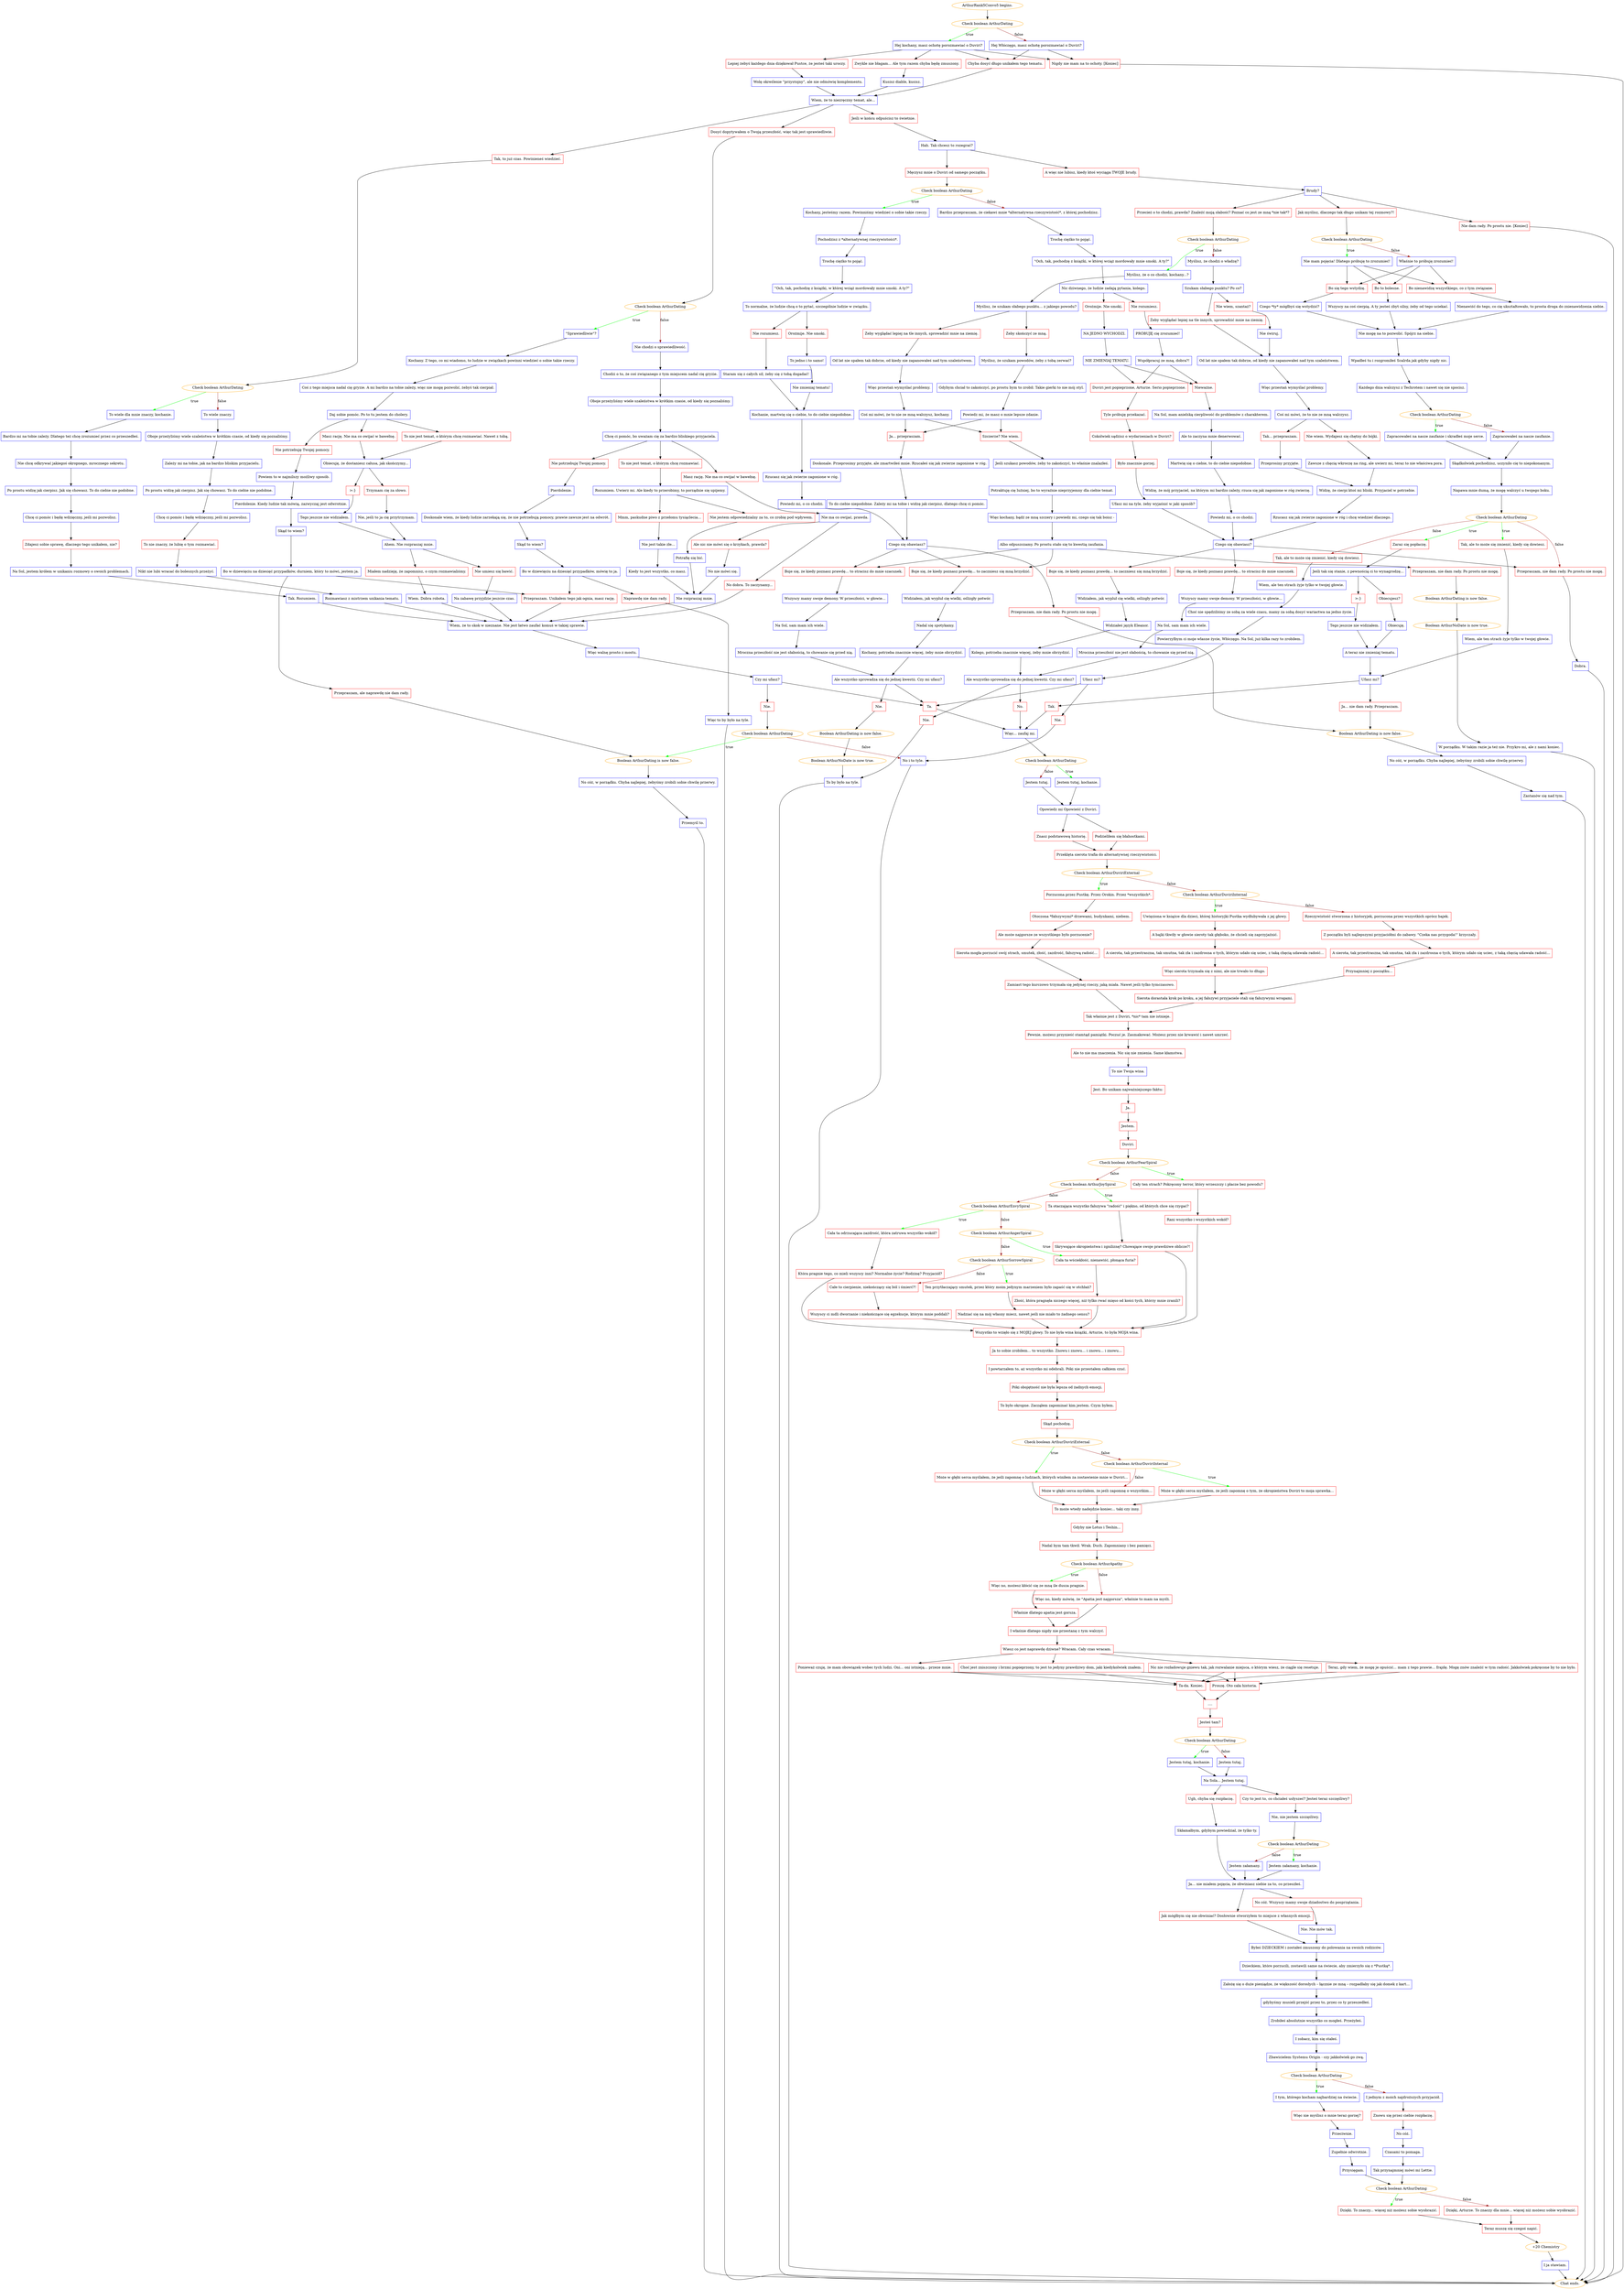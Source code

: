 digraph {
	"ArthurRank5Convo5 begins." [color=orange];
		"ArthurRank5Convo5 begins." -> j4106800456;
	j4106800456 [label="Check boolean ArthurDating",color=orange];
		j4106800456 -> j1478255781 [label=true,color=green];
		j4106800456 -> j513404570 [label=false,color=brown];
	j1478255781 [label="Hej kochany, masz ochotę porozmawiać o Duviri?",shape=box,color=blue];
		j1478255781 -> j2762116524;
		j1478255781 -> j3770687690;
		j1478255781 -> j3099306680;
		j1478255781 -> j2320987827;
	j513404570 [label="Hej Włóczęgo, masz ochotę porozmawiać o Duviri?",shape=box,color=blue];
		j513404570 -> j3099306680;
		j513404570 -> j2320987827;
	j2762116524 [label="Lepiej żebyś każdego dnia dziękował Pustce, że jesteś taki uroczy.",shape=box,color=red];
		j2762116524 -> j510352081;
	j3770687690 [label="Zwykle nie błagam... Ale tym razem chyba będę zmuszony.",shape=box,color=red];
		j3770687690 -> j3467415435;
	j3099306680 [label="Chyba dosyć długo unikałem tego tematu.",shape=box,color=red];
		j3099306680 -> j4245840568;
	j2320987827 [label="Nigdy nie mam na to ochoty. [Koniec]",shape=box,color=red];
		j2320987827 -> "Chat ends.";
	j510352081 [label="Wolę określenie \"przystojny\", ale nie odmówię komplementu.",shape=box,color=blue];
		j510352081 -> j4245840568;
	j3467415435 [label="Kusisz diable, kusisz.",shape=box,color=blue];
		j3467415435 -> j4245840568;
	j4245840568 [label="Wiem, że to niezręczny temat, ale...",shape=box,color=blue];
		j4245840568 -> j295080754;
		j4245840568 -> j2923507495;
		j4245840568 -> j3242861710;
	"Chat ends." [color=orange];
	j295080754 [label="Tak, to już czas. Powinieneś wiedzieć.",shape=box,color=red];
		j295080754 -> j813636759;
	j2923507495 [label="Dosyć dopytywałem o Twoją przeszłość, więc tak jest sprawiedliwie.",shape=box,color=red];
		j2923507495 -> j2816300089;
	j3242861710 [label="Jeśli w końcu odpuścisz to świetnie.",shape=box,color=red];
		j3242861710 -> j2570313235;
	j813636759 [label="Check boolean ArthurDating",color=orange];
		j813636759 -> j3462141781 [label=true,color=green];
		j813636759 -> j1382085114 [label=false,color=brown];
	j2816300089 [label="Check boolean ArthurDating",color=orange];
		j2816300089 -> j522161040 [label=true,color=green];
		j2816300089 -> j3737641263 [label=false,color=brown];
	j2570313235 [label="Hah. Tak chcesz to rozegrać?",shape=box,color=blue];
		j2570313235 -> j1115792678;
		j2570313235 -> j3852096710;
	j3462141781 [label="To wiele dla mnie znaczy, kochanie.",shape=box,color=blue];
		j3462141781 -> j4221407073;
	j1382085114 [label="To wiele znaczy.",shape=box,color=blue];
		j1382085114 -> j4069610452;
	j522161040 [label="\"Sprawiedliwie\"?",shape=box,color=blue];
		j522161040 -> j3142783302;
	j3737641263 [label="Nie chodzi o sprawiedliwość.",shape=box,color=blue];
		j3737641263 -> j3368392371;
	j1115792678 [label="Męczysz mnie o Duviri od samego początku.",shape=box,color=red];
		j1115792678 -> j4256743418;
	j3852096710 [label="A więc nie lubisz, kiedy ktoś wyciąga TWOJE brudy.",shape=box,color=red];
		j3852096710 -> j583153311;
	j4221407073 [label="Bardzo mi na tobie zależy. Dlatego też chcę zrozumieć przez co przeszedłeś.",shape=box,color=blue];
		j4221407073 -> j64375729;
	j4069610452 [label="Oboje przeżyliśmy wiele szaleństwa w krótkim czasie, od kiedy się poznaliśmy.",shape=box,color=blue];
		j4069610452 -> j3448150435;
	j3142783302 [label="Kochany. Z tego, co mi wiadomo, to ludzie w związkach powinni wiedzieć o sobie takie rzeczy.",shape=box,color=blue];
		j3142783302 -> j2553073500;
	j3368392371 [label="Chodzi o to, że coś związanego z tym miejscem nadal cię gryzie.",shape=box,color=blue];
		j3368392371 -> j3443050249;
	j4256743418 [label="Check boolean ArthurDating",color=orange];
		j4256743418 -> j417239031 [label=true,color=green];
		j4256743418 -> j944865893 [label=false,color=brown];
	j583153311 [label="Brudy?",shape=box,color=blue];
		j583153311 -> j587738921;
		j583153311 -> j234161228;
		j583153311 -> j4028090487;
	j64375729 [label="Nie chcę odkrywać jakiegoś okropnego, mrocznego sekretu.",shape=box,color=blue];
		j64375729 -> j3877521015;
	j3448150435 [label="Zależy mi na tobie, jak na bardzo bliskim przyjacielu.",shape=box,color=blue];
		j3448150435 -> j215013862;
	j2553073500 [label="Coś z tego miejsca nadal cię gryzie. A mi bardzo na tobie zależy, więc nie mogę pozwolić, żebyś tak cierpiał.",shape=box,color=blue];
		j2553073500 -> j2027136800;
	j3443050249 [label="Oboje przeżyliśmy wiele szaleństwa w krótkim czasie, od kiedy się poznaliśmy.",shape=box,color=blue];
		j3443050249 -> j1211071750;
	j417239031 [label="Kochany, jesteśmy razem. Powinniśmy wiedzieć o sobie takie rzeczy.",shape=box,color=blue];
		j417239031 -> j2602284731;
	j944865893 [label="Bardzo przepraszam, że ciekawi mnie *alternatywna rzeczywistość*, z której pochodzisz.",shape=box,color=blue];
		j944865893 -> j4286214844;
	j587738921 [label="Przecież o to chodzi, prawda? Znaleźć moją słabość? Poznać co jest ze mną *nie tak*?",shape=box,color=red];
		j587738921 -> j1328464596;
	j234161228 [label="Jak myślisz, dlaczego tak długo unikam tej rozmowy?!",shape=box,color=red];
		j234161228 -> j681698609;
	j4028090487 [label="Nie dam rady. Po prostu nie. [Koniec]",shape=box,color=red];
		j4028090487 -> "Chat ends.";
	j3877521015 [label="Po prostu widzę jak cierpisz. Jak się chowasz. To do ciebie nie podobne.",shape=box,color=blue];
		j3877521015 -> j4284651921;
	j215013862 [label="Po prostu widzę jak cierpisz. Jak się chowasz. To do ciebie nie podobne.",shape=box,color=blue];
		j215013862 -> j3981191133;
	j2027136800 [label="Daj sobie pomóc. Po to tu jestem do cholery.",shape=box,color=blue];
		j2027136800 -> j2258128303;
		j2027136800 -> j2351033060;
		j2027136800 -> j965592769;
	j1211071750 [label="Chcę ci pomóc, bo uważam cię za bardzo bliskiego przyjaciela.",shape=box,color=blue];
		j1211071750 -> j1553661164;
		j1211071750 -> j1145096664;
		j1211071750 -> j2027164169;
	j2602284731 [label="Pochodzisz z *alternatywnej rzeczywistości*.",shape=box,color=blue];
		j2602284731 -> j1229807769;
	j4286214844 [label="Trochę ciężko to pojąć.",shape=box,color=blue];
		j4286214844 -> j524054631;
	j1328464596 [label="Check boolean ArthurDating",color=orange];
		j1328464596 -> j3664333475 [label=true,color=green];
		j1328464596 -> j2161974012 [label=false,color=brown];
	j681698609 [label="Check boolean ArthurDating",color=orange];
		j681698609 -> j403406986 [label=true,color=green];
		j681698609 -> j2286306432 [label=false,color=brown];
	j4284651921 [label="Chcę ci pomóc i będę wdzięczny, jeśli mi pozwolisz.",shape=box,color=blue];
		j4284651921 -> j2186466155;
	j3981191133 [label="Chcę ci pomóc i będę wdzięczny, jeśli mi pozwolisz.",shape=box,color=blue];
		j3981191133 -> j3913081364;
	j2258128303 [label="Nie potrzebuję Twojej pomocy.",shape=box,color=red];
		j2258128303 -> j3631281494;
	j2351033060 [label="To nie jest temat, o którym chcę rozmawiać. Nawet z tobą.",shape=box,color=red];
		j2351033060 -> j2170668656;
	j965592769 [label="Masz rację. Nie ma co owijać w bawełnę.",shape=box,color=red];
		j965592769 -> j2170668656;
	j1553661164 [label="To nie jest temat, o którym chcę rozmawiać.",shape=box,color=red];
		j1553661164 -> j2009686527;
	j1145096664 [label="Masz rację. Nie ma co owijać w bawełnę.",shape=box,color=red];
		j1145096664 -> j2466805650;
	j2027164169 [label="Nie potrzebuję Twojej pomocy.",shape=box,color=red];
		j2027164169 -> j4249689743;
	j1229807769 [label="Trochę ciężko to pojąć.",shape=box,color=blue];
		j1229807769 -> j418931278;
	j524054631 [label="\"Och, tak, pochodzę z książki, w której wciąż mordowały mnie smoki. A ty?\"",shape=box,color=blue];
		j524054631 -> j2311725575;
	j3664333475 [label="Myślisz, że o co chodzi, kochany...?",shape=box,color=blue];
		j3664333475 -> j1261748348;
	j2161974012 [label="Myślisz, że chodzi o władzę?",shape=box,color=blue];
		j2161974012 -> j4194722179;
	j403406986 [label="Nie mam pojęcia! Dlatego próbuję to zrozumieć!",shape=box,color=blue];
		j403406986 -> j187922895;
		j403406986 -> j2490423170;
		j403406986 -> j1063572009;
	j2286306432 [label="Właśnie to próbuję zrozumieć!",shape=box,color=blue];
		j2286306432 -> j187922895;
		j2286306432 -> j2490423170;
		j2286306432 -> j1063572009;
	j2186466155 [label="Zdajesz sobie sprawę, dlaczego tego unikałem, nie?",shape=box,color=red];
		j2186466155 -> j2649808909;
	j3913081364 [label="To nie znaczy, że lubię o tym rozmawiać.",shape=box,color=red];
		j3913081364 -> j767116727;
	j3631281494 [label="Powiem to w najmilszy możliwy sposób.",shape=box,color=blue];
		j3631281494 -> j2112711750;
	j2170668656 [label="Obiecuję, że dostaniesz całusa, jak skończymy...",shape=box,color=blue];
		j2170668656 -> j2352144848;
		j2170668656 -> j2382648065;
	j2009686527 [label="Rozumiem. Uwierz mi. Ale kiedy to przerobimy, to porządnie się upijemy.",shape=box,color=blue];
		j2009686527 -> j476789325;
		j2009686527 -> j2255803803;
	j2466805650 [label="Nie ma co owijać, prawda.",shape=box,color=blue];
		j2466805650 -> j425609455;
		j2466805650 -> j3109776752;
	j4249689743 [label="Pierdolenie.",shape=box,color=blue];
		j4249689743 -> j2906727700;
	j418931278 [label="\"Och, tak, pochodzę z książki, w której wciąż mordowały mnie smoki. A ty?\"",shape=box,color=blue];
		j418931278 -> j3348452428;
	j2311725575 [label="Nic dziwnego, że ludzie zadają pytania, kolego.",shape=box,color=blue];
		j2311725575 -> j3097769140;
		j2311725575 -> j2118000674;
	j1261748348 [label="Myślisz, że szukam słabego punktu... z jakiego powodu?",shape=box,color=blue];
		j1261748348 -> j3588337577;
		j1261748348 -> j3839328058;
	j4194722179 [label="Szukam słabego punktu? Po co?",shape=box,color=blue];
		j4194722179 -> j1734729245;
		j4194722179 -> j660728933;
	j187922895 [label="Bo się tego wstydzę.",shape=box,color=red];
		j187922895 -> j4035693093;
	j2490423170 [label="Bo to bolesne.",shape=box,color=red];
		j2490423170 -> j3465599572;
	j1063572009 [label="Bo nienawidzę wszystkiego, co z tym związane.",shape=box,color=red];
		j1063572009 -> j3523348866;
	j2649808909 [label="Na Sol, jestem królem w unikaniu rozmowy o swoich problemach.",shape=box,color=blue];
		j2649808909 -> j2705815250;
	j767116727 [label="Nikt nie lubi wracać do bolesnych przeżyć.",shape=box,color=blue];
		j767116727 -> j2261037847;
	j2112711750 [label="Pierdolenie. Kiedy ludzie tak mówią, zazwyczaj jest odwrotnie.",shape=box,color=blue];
		j2112711750 -> j2959975832;
	j2352144848 [label="Trzymam cię za słowo.",shape=box,color=red];
		j2352144848 -> j4099045069;
	j2382648065 [label=">:}",shape=box,color=red];
		j2382648065 -> j1925545587;
	j476789325 [label="Mmm, paskudne piwo z przełomu tysiąclecia...",shape=box,color=red];
		j476789325 -> j3003038055;
	j2255803803 [label="Nie jestem odpowiedzialny za to, co zrobię pod wpływem.",shape=box,color=red];
		j2255803803 -> j884122730;
	j425609455 [label="Ale nic nie mówi się o krzykach, prawda?",shape=box,color=red];
		j425609455 -> j1331417989;
	j3109776752 [label="No dobra. To zaczynamy...",shape=box,color=red];
		j3109776752 -> j3945198483;
	j2906727700 [label="Doskonale wiem, że kiedy ludzie zarzekają się, że nie potrzebują pomocy, prawie zawsze jest na odwrót.",shape=box,color=blue];
		j2906727700 -> j514874877;
	j3348452428 [label="To normalne, że ludzie chcą o to pytać, szczególnie ludzie w związku.",shape=box,color=blue];
		j3348452428 -> j3385589889;
		j3348452428 -> j3606860913;
	j3097769140 [label="Nie rozumiesz.",shape=box,color=red];
		j3097769140 -> j1044296935;
	j2118000674 [label="Orożmije. Nie smoki.",shape=box,color=red];
		j2118000674 -> j3090058729;
	j3588337577 [label="Żeby wyglądać lepiej na tle innych, sprowadzić mnie na ziemię.",shape=box,color=red];
		j3588337577 -> j2697097973;
	j3839328058 [label="Żeby skończyć ze mną.",shape=box,color=red];
		j3839328058 -> j3654809453;
	j1734729245 [label="Żeby wyglądać lepiej na tle innych, sprowadzić mnie na ziemię.",shape=box,color=red];
		j1734729245 -> j1840622838;
	j660728933 [label="Nie wiem, szantaż?",shape=box,color=red];
		j660728933 -> j2890362312;
	j4035693093 [label="Czego *ty* mógłbyś się wstydzić?",shape=box,color=blue];
		j4035693093 -> j3864795862;
	j3465599572 [label="Wszyscy na coś cierpią. A ty jesteś zbyt silny, żeby od tego uciekać.",shape=box,color=blue];
		j3465599572 -> j3864795862;
	j3523348866 [label="Nienawiść do tego, co cię ukształtowało, to prosta droga do znienawidzenia siebie.",shape=box,color=blue];
		j3523348866 -> j3864795862;
	j2705815250 [label="Tak. Rozumiem.",shape=box,color=blue];
		j2705815250 -> j3945198483;
	j2261037847 [label="Rozmawiasz z mistrzem unikania tematu.",shape=box,color=blue];
		j2261037847 -> j3945198483;
	j2959975832 [label="Skąd to wiem?",shape=box,color=blue];
		j2959975832 -> j3385369997;
	j4099045069 [label="Nie, jeśli to ja cię przytrzymam.",shape=box,color=blue];
		j4099045069 -> j2854235484;
	j1925545587 [label="Tego jeszcze nie widziałem.",shape=box,color=blue];
		j1925545587 -> j2854235484;
	j3003038055 [label="Nie jest takie złe...",shape=box,color=blue];
		j3003038055 -> j1080655248;
	j884122730 [label="Potrafię się bić.",shape=box,color=blue];
		j884122730 -> j925020720;
	j1331417989 [label="No nie mówi się.",shape=box,color=blue];
		j1331417989 -> j925020720;
	j3945198483 [label="Wiem, że to skok w nieznane. Nie jest łatwo zaufać komuś w takiej sprawie.",shape=box,color=blue];
		j3945198483 -> j2303026854;
	j514874877 [label="Skąd to wiem?",shape=box,color=blue];
		j514874877 -> j1411402013;
	j3385589889 [label="Nie rozumiesz.",shape=box,color=red];
		j3385589889 -> j699629977;
	j3606860913 [label="Orożmije. Nie smoki.",shape=box,color=red];
		j3606860913 -> j2902275368;
	j1044296935 [label="PRÓBUJĘ cię zrozumieć!",shape=box,color=blue];
		j1044296935 -> j367460616;
	j3090058729 [label="NA JEDNO WYCHODZI.",shape=box,color=blue];
		j3090058729 -> j861859511;
	j2697097973 [label="Od lat nie spałem tak dobrze, od kiedy nie zapanowałeś nad tym szaleństwem.",shape=box,color=blue];
		j2697097973 -> j1299429107;
	j3654809453 [label="Myślisz, że szukam powodów, żeby z tobą zerwać?",shape=box,color=blue];
		j3654809453 -> j2020897804;
	j1840622838 [label="Od lat nie spałem tak dobrze, od kiedy nie zapanowałeś nad tym szaleństwem.",shape=box,color=blue];
		j1840622838 -> j2965959120;
	j2890362312 [label="Nie świruj.",shape=box,color=blue];
		j2890362312 -> j1840622838;
	j3864795862 [label="Nie mogę na to pozwolić. Spójrz na siebie.",shape=box,color=blue];
		j3864795862 -> j1801195757;
	j3385369997 [label="Bo w dziewięciu na dziesięć przypadków, durniem, który to mówi, jestem ja.",shape=box,color=blue];
		j3385369997 -> j1999228671;
		j3385369997 -> j2080499534;
	j2854235484 [label="Ahem. Nie rozpraszaj mnie.",shape=box,color=blue];
		j2854235484 -> j3025506292;
		j2854235484 -> j3072444090;
	j1080655248 [label="Kiedy to jest wszystko, co masz.",shape=box,color=blue];
		j1080655248 -> j925020720;
	j925020720 [label="Nie rozpraszaj mnie.",shape=box,color=blue];
		j925020720 -> j3945198483;
	j2303026854 [label="Więc walnę prosto z mostu.",shape=box,color=blue];
		j2303026854 -> j4077612619;
	j1411402013 [label="Bo w dziewięciu na dziesięć przypadków, mówię to ja.",shape=box,color=blue];
		j1411402013 -> j1999228671;
		j1411402013 -> j1718878257;
	j699629977 [label="Staram się z całych sił, żeby się z tobą dogadać!",shape=box,color=blue];
		j699629977 -> j3413764281;
	j2902275368 [label="To jedno i to samo!",shape=box,color=blue];
		j2902275368 -> j2799275575;
	j367460616 [label="Współpracuj ze mną, dobra?!",shape=box,color=blue];
		j367460616 -> j2405388878;
		j367460616 -> j1898975372;
	j861859511 [label="NIE ZMIENIAJ TEMATU.",shape=box,color=blue];
		j861859511 -> j2405388878;
		j861859511 -> j1898975372;
	j1299429107 [label="Więc przestań wymyślać problemy.",shape=box,color=blue];
		j1299429107 -> j856050570;
	j2020897804 [label="Gdybym chciał to zakończyć, po prostu bym to zrobił. Takie gierki to nie mój styl.",shape=box,color=blue];
		j2020897804 -> j3332343558;
	j2965959120 [label="Więc przestań wymyślać problemy.",shape=box,color=blue];
		j2965959120 -> j1902500149;
	j1801195757 [label="Wpadłeś tu i rozgromiłeś Scalrda jak gdyby nigdy nic.",shape=box,color=blue];
		j1801195757 -> j2142734120;
	j1999228671 [label="Przepraszam. Unikałem tego jak ognia, masz rację.",shape=box,color=red];
		j1999228671 -> j3945198483;
	j2080499534 [label="Przepraszam, ale naprawdę nie dam rady.",shape=box,color=red];
		j2080499534 -> j808340707;
	j3025506292 [label="Nie umiesz się bawić.",shape=box,color=red];
		j3025506292 -> j1683681992;
	j3072444090 [label="Miałem nadzieję, że zapomnisz, o czym rozmawialiśmy.",shape=box,color=red];
		j3072444090 -> j815796973;
	j4077612619 [label="Czy mi ufasz?",shape=box,color=blue];
		j4077612619 -> j537890233;
		j4077612619 -> j2122946640;
	j1718878257 [label="Naprawdę nie dam rady.",shape=box,color=red];
		j1718878257 -> j2356668959;
	j3413764281 [label="Kochanie, martwię się o ciebie, to do ciebie niepodobne.",shape=box,color=blue];
		j3413764281 -> j91627498;
	j2799275575 [label="Nie zmieniaj tematu!",shape=box,color=blue];
		j2799275575 -> j3413764281;
	j2405388878 [label="Duviri jest popieprzone, Arturze. Serio popieprzone.",shape=box,color=red];
		j2405388878 -> j1472122074;
	j1898975372 [label="Nieważne.",shape=box,color=red];
		j1898975372 -> j481271281;
	j856050570 [label="Coś mi mówi, że to nie ze mną walczysz, kochany.",shape=box,color=blue];
		j856050570 -> j1069532570;
		j856050570 -> j2216797409;
	j3332343558 [label="Powiedz mi, że masz o mnie lepsze zdanie.",shape=box,color=blue];
		j3332343558 -> j1069532570;
		j3332343558 -> j2216797409;
	j1902500149 [label="Coś mi mówi, że to nie ze mną walczysz.",shape=box,color=blue];
		j1902500149 -> j1365228473;
		j1902500149 -> j4227242054;
	j2142734120 [label="Każdego dnia walczysz z Techrotem i nawet się nie spocisz.",shape=box,color=blue];
		j2142734120 -> j3874916649;
	j808340707 [label="Boolean ArthurDating is now false.",color=orange];
		j808340707 -> j1578060534;
	j1683681992 [label="Na zabawę przyjdzie jeszcze czas.",shape=box,color=blue];
		j1683681992 -> j3945198483;
	j815796973 [label="Wiem. Dobra robota.",shape=box,color=blue];
		j815796973 -> j3945198483;
	j537890233 [label="Ta.",shape=box,color=red];
		j537890233 -> j1854405439;
	j2122946640 [label="Nie.",shape=box,color=red];
		j2122946640 -> j756413796;
	j2356668959 [label="Więc to by było na tyle.",shape=box,color=blue];
		j2356668959 -> "Chat ends.";
	j91627498 [label="Rzucasz się jak zwierze zagonione w róg.",shape=box,color=blue];
		j91627498 -> j3174566289;
	j1472122074 [label="Tyle próbuję przekazać.",shape=box,color=red];
		j1472122074 -> j2009979493;
	j481271281 [label="Na Sol, mam anielską cierpliwość do problemów z charakterem.",shape=box,color=blue];
		j481271281 -> j530977565;
	j1069532570 [label="Ja... przepraszam.",shape=box,color=red];
		j1069532570 -> j993699495;
	j2216797409 [label="Szczerze? Nie wiem.",shape=box,color=red];
		j2216797409 -> j2249744748;
	j1365228473 [label="Tak... przepraszam.",shape=box,color=red];
		j1365228473 -> j1370859663;
	j4227242054 [label="Nie wiem. Wydajesz się chętny do bójki.",shape=box,color=red];
		j4227242054 -> j4006085525;
	j3874916649 [label="Check boolean ArthurDating",color=orange];
		j3874916649 -> j2185857118 [label=true,color=green];
		j3874916649 -> j3790801680 [label=false,color=brown];
	j1578060534 [label="No cóż, w porządku. Chyba najlepiej, żebyśmy zrobili sobie chwilę przerwy.",shape=box,color=blue];
		j1578060534 -> j3968230057;
	j1854405439 [label="Więc... zaufaj mi.",shape=box,color=blue];
		j1854405439 -> j2112843565;
	j756413796 [label="Check boolean ArthurDating",color=orange];
		j756413796 -> j808340707 [label=true,color=green];
		j756413796 -> j892740894 [label=false,color=brown];
	j3174566289 [label="Powiedz mi, o co chodzi.",shape=box,color=blue];
		j3174566289 -> j4067597242;
	j2009979493 [label="Cokolwiek sądzisz o wydarzeniach w Duviri?",shape=box,color=red];
		j2009979493 -> j766674300;
	j530977565 [label="Ale to zaczyna mnie denerwować.",shape=box,color=blue];
		j530977565 -> j3432970642;
	j993699495 [label="Doskonale. Przeprosimy przyjęte, ale zmartwiłeś mnie. Rzucałeś się jak zwierze zagonione w róg.",shape=box,color=blue];
		j993699495 -> j343984184;
	j2249744748 [label="Jeśli szukasz powodów, żeby to zakończyć, to właśnie znalazłeś.",shape=box,color=blue];
		j2249744748 -> j802463619;
	j1370859663 [label="Przeprosiny przyjęte.",shape=box,color=blue];
		j1370859663 -> j3239153338;
	j4006085525 [label="Zawsze z chęcią wkroczę na ring, ale uwierz mi, teraz to nie właściwa pora.",shape=box,color=blue];
		j4006085525 -> j3239153338;
	j2185857118 [label="Zapracowałeś na nasze zaufanie i skradłeś moje serce.",shape=box,color=blue];
		j2185857118 -> j826756883;
	j3790801680 [label="Zapracowałeś na nasze zaufanie.",shape=box,color=blue];
		j3790801680 -> j826756883;
	j3968230057 [label="Przemyśl to.",shape=box,color=blue];
		j3968230057 -> "Chat ends.";
	j2112843565 [label="Check boolean ArthurDating",color=orange];
		j2112843565 -> j3122191309 [label=true,color=green];
		j2112843565 -> j3627514403 [label=false,color=brown];
	j892740894 [label="No i to tyle.",shape=box,color=blue];
		j892740894 -> "Chat ends.";
	j4067597242 [label="Czego się obawiasz?",shape=box,color=blue];
		j4067597242 -> j3565534985;
		j4067597242 -> j2864538963;
		j4067597242 -> j775782723;
	j766674300 [label="Było znacznie gorzej.",shape=box,color=red];
		j766674300 -> j1550232440;
	j3432970642 [label="Martwię się o ciebie, to do ciebie niepodobne.",shape=box,color=blue];
		j3432970642 -> j1634410038;
	j343984184 [label="To do ciebie niepodobne. Zależy mi na tobie i widzę jak cierpisz, dlatego chcę ci pomóc.",shape=box,color=blue];
		j343984184 -> j4067597242;
	j802463619 [label="Potraktuję cię luźniej, bo to wyraźnie nieprzyjemny dla ciebie temat.",shape=box,color=blue];
		j802463619 -> j3643859085;
	j3239153338 [label="Widzę, że cierpi ktoś mi bliski. Przyjaciel w potrzebie.",shape=box,color=blue];
		j3239153338 -> j1680798264;
	j826756883 [label="Skądkolwiek pochodzisz, uczyniło cię to niepokonanym.",shape=box,color=blue];
		j826756883 -> j1871772898;
	j3122191309 [label="Jestem tutaj, kochanie.",shape=box,color=blue];
		j3122191309 -> j2988463664;
	j3627514403 [label="Jestem tutaj.",shape=box,color=blue];
		j3627514403 -> j2988463664;
	j3565534985 [label="Przepraszam, nie dam rady. Po prostu nie mogę.",shape=box,color=red];
		j3565534985 -> j960530675;
	j2864538963 [label="Boje się, że kiedy poznasz prawdę... to zaczniesz się mną brzydzić.",shape=box,color=red];
		j2864538963 -> j670188279;
	j775782723 [label="Boje się, że kiedy poznasz prawdę... to stracisz do mnie szacunek.",shape=box,color=red];
		j775782723 -> j1608545446;
	j1550232440 [label="Ufasz mi na tyle, żeby wyjaśnić w jaki sposób?",shape=box,color=blue];
		j1550232440 -> j2415740463;
	j1634410038 [label="Widzę, że mój przyjaciel, na którym mi bardzo zależy, rzuca się jak zagonione w róg zwierzę.",shape=box,color=blue];
		j1634410038 -> j1533625109;
	j3643859085 [label="Więc kochany, bądź ze mną szczery i powiedz mi, czego się tak boisz -",shape=box,color=blue];
		j3643859085 -> j659998052;
	j1680798264 [label="Rzucasz się jak zwierze zagonione w róg i chcę wiedzieć dlaczego.",shape=box,color=blue];
		j1680798264 -> j2415740463;
	j1871772898 [label="Napawa mnie dumą, że mogę walczyć u twojego boku.",shape=box,color=blue];
		j1871772898 -> j303845009;
	j2988463664 [label="Opowiedz mi Opowieść z Duviri.",shape=box,color=blue];
		j2988463664 -> j157566514;
		j2988463664 -> j805307848;
	j960530675 [label="Boolean ArthurDating is now false.",color=orange];
		j960530675 -> j2037139488;
	j670188279 [label="Widziałem, jak wypluł cię wielki, oślizgły potwór.",shape=box,color=blue];
		j670188279 -> j1271170784;
	j1608545446 [label="Wszyscy mamy swoje demony. W przeszłości, w głowie...",shape=box,color=blue];
		j1608545446 -> j3180828058;
	j2415740463 [label="Czego się obawiasz?",shape=box,color=blue];
		j2415740463 -> j3317661047;
		j2415740463 -> j3577336645;
		j2415740463 -> j252040871;
	j1533625109 [label="Powiedz mi, o co chodzi.",shape=box,color=blue];
		j1533625109 -> j2415740463;
	j659998052 [label="Albo odpuszczamy. Po prostu stało się to kwestią zaufania.",shape=box,color=blue];
		j659998052 -> j2864538963;
		j659998052 -> j775782723;
		j659998052 -> j1448413385;
	j303845009 [label="Check boolean ArthurDating",color=orange];
		j303845009 -> j3179699144 [label=true,color=green];
		j303845009 -> j988377355 [label=true,color=green];
		j303845009 -> j1192402454 [label=false,color=brown];
		j303845009 -> j252040871 [label=false,color=brown];
	j157566514 [label="Znasz podstawową historię.",shape=box,color=red];
		j157566514 -> j2576851371;
	j805307848 [label="Podzieliłem się błahostkami.",shape=box,color=red];
		j805307848 -> j2576851371;
	j2037139488 [label="No cóż, w porządku. Chyba najlepiej, żebyśmy zrobili sobie chwilę przerwy.",shape=box,color=blue];
		j2037139488 -> j1707171403;
	j1271170784 [label="Nadal się spotykamy.",shape=box,color=blue];
		j1271170784 -> j1675306332;
	j3180828058 [label="Na Sol, sam mam ich wiele.",shape=box,color=blue];
		j3180828058 -> j884551082;
	j3317661047 [label="Boje się, że kiedy poznasz prawdę... to zaczniesz się mną brzydzić.",shape=box,color=red];
		j3317661047 -> j2998469354;
	j3577336645 [label="Boje się, że kiedy poznasz prawdę... to stracisz do mnie szacunek.",shape=box,color=red];
		j3577336645 -> j1587867303;
	j252040871 [label="Przepraszam, nie dam rady. Po prostu nie mogę.",shape=box,color=red];
		j252040871 -> j632235706;
	j1448413385 [label="Przepraszam, nie dam rady. Po prostu nie mogę.",shape=box,color=red];
		j1448413385 -> j3062448926;
	j3179699144 [label="Zaraz się popłaczę.",shape=box,color=red];
		j3179699144 -> j1128419659;
	j988377355 [label="Tak, ale to może się zmienić, kiedy się dowiesz.",shape=box,color=red];
		j988377355 -> j3817420406;
	j1192402454 [label="Tak, ale to może się zmienić, kiedy się dowiesz.",shape=box,color=red];
		j1192402454 -> j3206129990;
	j2576851371 [label="Przeklęta sierota trafia do alternatywnej rzeczywistości.",shape=box,color=red];
		j2576851371 -> j2721145121;
	j1707171403 [label="Zastanów się nad tym.",shape=box,color=blue];
		j1707171403 -> "Chat ends.";
	j1675306332 [label="Kochany, potrzeba znacznie więcej, żeby mnie obrzydzić.",shape=box,color=blue];
		j1675306332 -> j769699630;
	j884551082 [label="Mroczna przeszłość nie jest słabością, to chowanie się przed nią.",shape=box,color=blue];
		j884551082 -> j769699630;
	j2998469354 [label="Widziałem, jak wypluł cię wielki, oślizgły potwór.",shape=box,color=blue];
		j2998469354 -> j2143507710;
	j1587867303 [label="Wszyscy mamy swoje demony. W przeszłości, w głowie...",shape=box,color=blue];
		j1587867303 -> j418203840;
	j632235706 [label="Dobra.",shape=box,color=blue];
		j632235706 -> "Chat ends.";
	j3062448926 [label="Boolean ArthurDating is now false.",color=orange];
		j3062448926 -> j2912896761;
	j1128419659 [label="Jeśli tak się stanie, z pewnością ci to wynagrodzę...",shape=box,color=blue];
		j1128419659 -> j280687020;
		j1128419659 -> j3042768106;
	j3817420406 [label="Wiem, ale ten strach żyje tylko w twojej głowie.",shape=box,color=blue];
		j3817420406 -> j2280614226;
	j3206129990 [label="Wiem, ale ten strach żyje tylko w twojej głowie.",shape=box,color=blue];
		j3206129990 -> j3824751931;
	j2721145121 [label="Check boolean ArthurDuviriExternal",color=orange];
		j2721145121 -> j1375628019 [label=true,color=green];
		j2721145121 -> j2230506999 [label=false,color=brown];
	j769699630 [label="Ale wszystko sprowadza się do jednej kwestii. Czy mi ufasz?",shape=box,color=blue];
		j769699630 -> j537890233;
		j769699630 -> j1107992055;
	j2143507710 [label="Widziałeś język Eleanor.",shape=box,color=blue];
		j2143507710 -> j934813944;
	j418203840 [label="Na Sol, sam mam ich wiele.",shape=box,color=blue];
		j418203840 -> j2405380661;
	j2912896761 [label="Boolean ArthurNoDate is now true.",color=orange];
		j2912896761 -> j691244949;
	j280687020 [label="Obiecujesz?",shape=box,color=red];
		j280687020 -> j220063485;
	j3042768106 [label=">:}",shape=box,color=red];
		j3042768106 -> j3865245149;
	j2280614226 [label="Ufasz mi?",shape=box,color=blue];
		j2280614226 -> j2227339633;
		j2280614226 -> j2135787024;
	j3824751931 [label="Choć nie spędziliśmy ze sobą za wiele czasu, mamy za sobą dosyć wariactwa na jedno życie.",shape=box,color=blue];
		j3824751931 -> j2293515125;
	j1375628019 [label="Porzucona przez Pustkę. Przez Orokin. Przez *wszystkich*.",shape=box,color=red];
		j1375628019 -> j3862835505;
	j2230506999 [label="Check boolean ArthurDuviriInternal",color=orange];
		j2230506999 -> j255934296 [label=true,color=green];
		j2230506999 -> j2031192104 [label=false,color=brown];
	j1107992055 [label="Nie.",shape=box,color=red];
		j1107992055 -> j3044188814;
	j934813944 [label="Kolego, potrzeba znacznie więcej, żeby mnie obrzydzić.",shape=box,color=blue];
		j934813944 -> j1533006131;
	j2405380661 [label="Mroczna przeszłość nie jest słabością, to chowanie się przed nią.",shape=box,color=blue];
		j2405380661 -> j1533006131;
	j691244949 [label="W porządku. W takim razie ja też nie. Przykro mi, ale z nami koniec.",shape=box,color=blue];
		j691244949 -> "Chat ends.";
	j220063485 [label="Obiecuję.",shape=box,color=blue];
		j220063485 -> j882267057;
	j3865245149 [label="Tego jeszcze nie widziałem.",shape=box,color=blue];
		j3865245149 -> j882267057;
	j2227339633 [label="Tak.",shape=box,color=red];
		j2227339633 -> j1854405439;
	j2135787024 [label="Ja... nie dam rady. Przepraszam.",shape=box,color=red];
		j2135787024 -> j960530675;
	j2293515125 [label="Powierzyłbym ci moje własne życie, Włóczęgo. Na Sol, już kilka razy to zrobiłem.",shape=box,color=blue];
		j2293515125 -> j2516193333;
	j3862835505 [label="Otoczona *fałszywymi* drzewami, budynkami, niebem.",shape=box,color=red];
		j3862835505 -> j1425328314;
	j255934296 [label="Uwięziona w książce dla dzieci, której historyjki Pustka wydłubywała z jej głowy.",shape=box,color=red];
		j255934296 -> j3468654729;
	j2031192104 [label="Rzeczywistość stworzona z historyjek, porzucona przez wszystkich oprócz bajek.",shape=box,color=red];
		j2031192104 -> j3947213696;
	j3044188814 [label="Boolean ArthurDating is now false.",color=orange];
		j3044188814 -> j2772540836;
	j1533006131 [label="Ale wszystko sprowadza się do jednej kwestii. Czy mi ufasz?",shape=box,color=blue];
		j1533006131 -> j631662168;
		j1533006131 -> j3652824719;
	j882267057 [label="A teraz nie zmieniaj tematu.",shape=box,color=blue];
		j882267057 -> j2280614226;
	j2516193333 [label="Ufasz mi?",shape=box,color=blue];
		j2516193333 -> j537890233;
		j2516193333 -> j1558885793;
	j1425328314 [label="Ale może najgorsze ze wszystkiego było porzucenie?",shape=box,color=red];
		j1425328314 -> j3906262468;
	j3468654729 [label="A bajki tkwiły w głowie sieroty tak głęboko, że chcieli się zaprzyjaźnić.",shape=box,color=red];
		j3468654729 -> j2017063208;
	j3947213696 [label="Z początku byli najlepszymi przyjaciółmi do zabawy. \"Czeka nas przygoda!\" krzyczały.",shape=box,color=red];
		j3947213696 -> j2737176155;
	j2772540836 [label="Boolean ArthurNoDate is now true.",color=orange];
		j2772540836 -> j2709213266;
	j631662168 [label="No.",shape=box,color=red];
		j631662168 -> j1854405439;
	j3652824719 [label="Nie.",shape=box,color=red];
		j3652824719 -> j2709213266;
	j1558885793 [label="Nie.",shape=box,color=red];
		j1558885793 -> j892740894;
	j3906262468 [label="Sierota mogła porzucić swój strach, smutek, złość, zazdrość, fałszywą radość...",shape=box,color=red];
		j3906262468 -> j3879808651;
	j2017063208 [label="A sierota, tak przestraszna, tak smutna, tak zła i zazdrosna o tych, którym udało się uciec, z taką chęcią udawała radość...",shape=box,color=red];
		j2017063208 -> j1326368716;
	j2737176155 [label="A sierota, tak przestraszna, tak smutna, tak zła i zazdrosna o tych, którym udało się uciec, z taką chęcią udawała radość...",shape=box,color=red];
		j2737176155 -> j653717824;
	j2709213266 [label="To by było na tyle.",shape=box,color=blue];
		j2709213266 -> "Chat ends.";
	j3879808651 [label="Zamiast tego kurczowo trzymała się jedynej rzeczy, jaką miała. Nawet jeśli tylko tymczasowo.",shape=box,color=red];
		j3879808651 -> j2320977976;
	j1326368716 [label="Więc sierota trzymała się z nimi, ale nie trwało to długo.",shape=box,color=red];
		j1326368716 -> j65291601;
	j653717824 [label="Przynajmniej z początku...",shape=box,color=red];
		j653717824 -> j65291601;
	j2320977976 [label="Tak właśnie jest z Duviri, *nic* tam nie istnieje.",shape=box,color=red];
		j2320977976 -> j3175508498;
	j65291601 [label="Sierota dorastała krok po kroku, a jej fałszywi przyjaciele stali się fałszywymi wrogami.",shape=box,color=red];
		j65291601 -> j2320977976;
	j3175508498 [label="Pewnie, możesz przynieść stamtąd pamiątki. Poczuć je. Zasmakować. Możesz przez nie krwawić i nawet umrzeć.",shape=box,color=red];
		j3175508498 -> j3992502886;
	j3992502886 [label="Ale to nie ma znaczenia. Nic się nie zmienia. Same kłamstwa.",shape=box,color=red];
		j3992502886 -> j4184901916;
	j4184901916 [label="To nie Twoja wina.",shape=box,color=blue];
		j4184901916 -> j4123247789;
	j4123247789 [label="Jest. Bo unikam najważniejszego faktu:",shape=box,color=red];
		j4123247789 -> j2713121110;
	j2713121110 [label="Ja.",shape=box,color=red];
		j2713121110 -> j205635892;
	j205635892 [label="Jestem.",shape=box,color=red];
		j205635892 -> j4254602077;
	j4254602077 [label="Duviri.",shape=box,color=red];
		j4254602077 -> j1666063242;
	j1666063242 [label="Check boolean ArthurFearSpiral",color=orange];
		j1666063242 -> j2052715820 [label=true,color=green];
		j1666063242 -> j2992951070 [label=false,color=brown];
	j2052715820 [label="Cały ten strach? Pokręcony terror, który wrzeszczy i płacze bez powodu?",shape=box,color=red];
		j2052715820 -> j3286164822;
	j2992951070 [label="Check boolean ArthurJoySpiral",color=orange];
		j2992951070 -> j624918323 [label=true,color=green];
		j2992951070 -> j3235680043 [label=false,color=brown];
	j3286164822 [label="Rani wszystko i wszystkich wokół?",shape=box,color=red];
		j3286164822 -> j2108109583;
	j624918323 [label="Ta otaczająca wszystko fałszywa \"radość\" i piękno, od których chce się rzygać?",shape=box,color=red];
		j624918323 -> j2846112999;
	j3235680043 [label="Check boolean ArthurEnvySpiral",color=orange];
		j3235680043 -> j2234803947 [label=true,color=green];
		j3235680043 -> j3433941800 [label=false,color=brown];
	j2108109583 [label="Wszystko to wzięło się z MOJEJ głowy. To nie była wina książki, Arturze, to była MOJA wina.",shape=box,color=red];
		j2108109583 -> j533836145;
	j2846112999 [label="Skrywające okropieństwa i zgniliznę? Chowające swoje prawdziwe oblicze?!",shape=box,color=red];
		j2846112999 -> j2108109583;
	j2234803947 [label="Cała ta odrzucająca zazdrość, która zatruwa wszystko wokół?",shape=box,color=red];
		j2234803947 -> j2511442371;
	j3433941800 [label="Check boolean ArthurAngerSpiral",color=orange];
		j3433941800 -> j914684354 [label=true,color=green];
		j3433941800 -> j1040532951 [label=false,color=brown];
	j533836145 [label="Ja to sobie zrobiłem... to wszystko. Znowu i znowu... i znowu... i znowu...",shape=box,color=red];
		j533836145 -> j483836416;
	j2511442371 [label="Która pragnie tego, co mieli wszyscy inni? Normalne życie? Rodzinę? Przyjaciół?",shape=box,color=red];
		j2511442371 -> j2108109583;
	j914684354 [label="Cała ta wściekłość, nienawiść, płonąca furia?",shape=box,color=red];
		j914684354 -> j2977115720;
	j1040532951 [label="Check boolean ArthurSorrowSpiral",color=orange];
		j1040532951 -> j2638519326 [label=true,color=green];
		j1040532951 -> j723806129 [label=false,color=brown];
	j483836416 [label="I powtarzałem to, aż wszystko mi odebrali. Póki nie przestałem całkiem czuć.",shape=box,color=red];
		j483836416 -> j1077732570;
	j2977115720 [label="Złość, która pragnęła niczego więcej, niż tylko rwać mięso od kości tych, którzy mnie zranili?",shape=box,color=red];
		j2977115720 -> j2108109583;
	j2638519326 [label="Ten przytłaczający smutek, przez który moim jedynym marzeniem było zapaść się w otchłań?",shape=box,color=red];
		j2638519326 -> j3478459538;
	j723806129 [label="Całe to cierpienie, niekończący się ból i śmierć?!",shape=box,color=red];
		j723806129 -> j3858856943;
	j1077732570 [label="Póki obojętność nie była lepsza od żadnych emocji.",shape=box,color=red];
		j1077732570 -> j1658229331;
	j3478459538 [label="Nadziać się na mój własny miecz, nawet jeśli nie miało to żadnego sensu?",shape=box,color=red];
		j3478459538 -> j2108109583;
	j3858856943 [label="Wszyscy ci mdli dworzanie i niekończące się egzekucje, którym mnie poddali?",shape=box,color=red];
		j3858856943 -> j2108109583;
	j1658229331 [label="To było okropne. Zacząłem zapominać kim jestem. Czym byłem.",shape=box,color=red];
		j1658229331 -> j3856761518;
	j3856761518 [label="Skąd pochodzę.",shape=box,color=red];
		j3856761518 -> j563135247;
	j563135247 [label="Check boolean ArthurDuviriExternal",color=orange];
		j563135247 -> j1885329515 [label=true,color=green];
		j563135247 -> j1845441255 [label=false,color=brown];
	j1885329515 [label="Może w głębi serca myślałem, że jeśli zapomnę o ludziach, których winiłem za zostawienie mnie w Duviri...",shape=box,color=red];
		j1885329515 -> j3134233835;
	j1845441255 [label="Check boolean ArthurDuviriInternal",color=orange];
		j1845441255 -> j1083862335 [label=true,color=green];
		j1845441255 -> j3946105895 [label=false,color=brown];
	j3134233835 [label="To może wtedy nadejdzie koniec... taki czy inny.",shape=box,color=red];
		j3134233835 -> j2941420212;
	j1083862335 [label="Może w głębi serca myślałem, że jeśli zapomnę o tym, że okropieństwa Duviri to moja sprawka...",shape=box,color=red];
		j1083862335 -> j3134233835;
	j3946105895 [label="Może w głębi serca myślałem, że jeśli zapomnę o wszystkim...",shape=box,color=red];
		j3946105895 -> j3134233835;
	j2941420212 [label="Gdyby nie Lotus i Teshin...",shape=box,color=red];
		j2941420212 -> j2034930887;
	j2034930887 [label="Nadal bym tam tkwił. Wrak. Duch. Zapomniany i bez pamięci.",shape=box,color=red];
		j2034930887 -> j1603886550;
	j1603886550 [label="Check boolean ArthurApathy",color=orange];
		j1603886550 -> j2026022643 [label=true,color=green];
		j1603886550 -> j1570719030 [label=false,color=brown];
	j2026022643 [label="Więc no, możesz kłócić się ze mną ile dusza pragnie.",shape=box,color=red];
		j2026022643 -> j2406291252;
	j1570719030 [label="Więc no, kiedy mówię, że \"Apatia jest najgorsza\", właśnie to mam na myśli.",shape=box,color=red];
		j1570719030 -> j941308252;
	j2406291252 [label="Właśnie dlatego apatia jest gorsza.",shape=box,color=red];
		j2406291252 -> j941308252;
	j941308252 [label="I właśnie dlatego nigdy nie przestanę z tym walczyć.",shape=box,color=red];
		j941308252 -> j2530765487;
	j2530765487 [label="Wiesz co jest naprawdę dziwne? Wracam. Cały czas wracam.",shape=box,color=red];
		j2530765487 -> j4138397704;
		j2530765487 -> j371117805;
		j2530765487 -> j1459575999;
		j2530765487 -> j3731870786;
	j4138397704 [label="Ponieważ czuję, że mam obowiązek wobec tych ludzi. Oni... oni istnieją... przeze mnie.",shape=box,color=red];
		j4138397704 -> j3417773883;
		j4138397704 -> j1637192934;
	j371117805 [label="Choć jest zniszczony i brzmi popieprzony, to jest to jedyny prawdziwy dom, jaki kiedykolwiek znałem.",shape=box,color=red];
		j371117805 -> j3417773883;
		j371117805 -> j1637192934;
	j1459575999 [label="Nic nie rozładowuje gniewu tak, jak rozwalanie miejsca, o którym wiesz, że ciągle się resetuje.",shape=box,color=red];
		j1459575999 -> j1637192934;
		j1459575999 -> j3417773883;
	j3731870786 [label="Teraz, gdy wiem, że mogę je opuścić... mam z tego prawie... frajdę. Mogę znów znaleźć w tym radość. Jakkolwiek pokręcone by to nie było.",shape=box,color=red];
		j3731870786 -> j3417773883;
		j3731870786 -> j1637192934;
	j3417773883 [label="Proszę. Oto cała historia.",shape=box,color=red];
		j3417773883 -> j3577235425;
	j1637192934 [label="Ta-da. Koniec.",shape=box,color=red];
		j1637192934 -> j3577235425;
	j3577235425 [label="....",shape=box,color=red];
		j3577235425 -> j2179507840;
	j2179507840 [label="Jesteś tam?",shape=box,color=red];
		j2179507840 -> j1121063144;
	j1121063144 [label="Check boolean ArthurDating",color=orange];
		j1121063144 -> j506068843 [label=true,color=green];
		j1121063144 -> j903489536 [label=false,color=brown];
	j506068843 [label="Jestem tutaj, kochanie.",shape=box,color=blue];
		j506068843 -> j23207124;
	j903489536 [label="Jestem tutaj.",shape=box,color=blue];
		j903489536 -> j23207124;
	j23207124 [label="Na Sola... Jestem tutaj.",shape=box,color=blue];
		j23207124 -> j3830123912;
		j23207124 -> j2467945479;
	j3830123912 [label="Ugh, chyba się rozpłaczę.",shape=box,color=red];
		j3830123912 -> j406420863;
	j2467945479 [label="Czy to jest to, co chciałeś usłyszeć? Jesteś teraz szczęśliwy?",shape=box,color=red];
		j2467945479 -> j282791525;
	j406420863 [label="Skłamałbym, gdybym powiedział, że tylko ty.",shape=box,color=blue];
		j406420863 -> j274478190;
	j282791525 [label="Nie, nie jestem szczęśliwy.",shape=box,color=blue];
		j282791525 -> j4267258726;
	j274478190 [label="Ja... nie miałem pojęcia, że obwiniasz siebie za to, co przeszłeś.",shape=box,color=blue];
		j274478190 -> j2984054176;
		j274478190 -> j3763371935;
	j4267258726 [label="Check boolean ArthurDating",color=orange];
		j4267258726 -> j939385913 [label=true,color=green];
		j4267258726 -> j2812132459 [label=false,color=brown];
	j2984054176 [label="Jak mógłbym się nie obwiniać? Dosłownie stworzyłem to miejsce z własnych emocji.",shape=box,color=red];
		j2984054176 -> j1663415835;
	j3763371935 [label="No cóż. Wszyscy mamy swoje dziadostwo do posprzątania.",shape=box,color=red];
		j3763371935 -> j403394187;
	j939385913 [label="Jestem załamany, kochanie.",shape=box,color=blue];
		j939385913 -> j274478190;
	j2812132459 [label="Jestem załamany.",shape=box,color=blue];
		j2812132459 -> j274478190;
	j1663415835 [label="Byłeś DZIECKIEM i zostałeś zmuszony do polowania na swoich rodziców.",shape=box,color=blue];
		j1663415835 -> j907063189;
	j403394187 [label="Nie. Nie mów tak.",shape=box,color=blue];
		j403394187 -> j1663415835;
	j907063189 [label="Dzieckiem, które porzucili, zostawili same na świecie, aby zmierzyło się z *Pustką*.",shape=box,color=blue];
		j907063189 -> j3813849191;
	j3813849191 [label="Założę się o duże pieniądze, że większość dorosłych – łącznie ze mną – rozpadłaby się jak domek z kart...",shape=box,color=blue];
		j3813849191 -> j1697819178;
	j1697819178 [label="gdybyśmy musieli przejść przez to, przez co ty przeszedłeś.",shape=box,color=blue];
		j1697819178 -> j3880915616;
	j3880915616 [label="Zrobiłeś absolutnie wszystko co mogłeś. Przeżyłeś.",shape=box,color=blue];
		j3880915616 -> j2850721178;
	j2850721178 [label="I zobacz, kim się stałeś.",shape=box,color=blue];
		j2850721178 -> j758243351;
	j758243351 [label="Zbawicielem Systemu Origin - czy jakkolwiek go zwą.",shape=box,color=blue];
		j758243351 -> j1780017826;
	j1780017826 [label="Check boolean ArthurDating",color=orange];
		j1780017826 -> j2998684320 [label=true,color=green];
		j1780017826 -> j1516110391 [label=false,color=brown];
	j2998684320 [label="I tym, którego kocham najbardziej na świecie.",shape=box,color=blue];
		j2998684320 -> j1820855801;
	j1516110391 [label="I jednym z moich najdroższych przyjaciół.",shape=box,color=blue];
		j1516110391 -> j565078704;
	j1820855801 [label="Więc nie myślisz o mnie teraz gorzej?",shape=box,color=red];
		j1820855801 -> j3835924506;
	j565078704 [label="Znowu się przez ciebie rozpłaczę.",shape=box,color=red];
		j565078704 -> j1164185835;
	j3835924506 [label="Przeciwnie.",shape=box,color=blue];
		j3835924506 -> j2300836797;
	j1164185835 [label="No cóż.",shape=box,color=blue];
		j1164185835 -> j4131883126;
	j2300836797 [label="Zupełnie odwrotnie.",shape=box,color=blue];
		j2300836797 -> j2683321987;
	j4131883126 [label="Czasami to pomaga.",shape=box,color=blue];
		j4131883126 -> j2196942300;
	j2683321987 [label="Przysięgam.",shape=box,color=blue];
		j2683321987 -> j25209126;
	j2196942300 [label="Tak przynajmniej mówi mi Lettie.",shape=box,color=blue];
		j2196942300 -> j25209126;
	j25209126 [label="Check boolean ArthurDating",color=orange];
		j25209126 -> j3297180676 [label=true,color=green];
		j25209126 -> j1669650398 [label=false,color=brown];
	j3297180676 [label="Dzięki. To znaczy... więcej niż możesz sobie wyobrazić.",shape=box,color=red];
		j3297180676 -> j3936325508;
	j1669650398 [label="Dzięki, Arturze. To znaczy dla mnie... więcej niż możesz sobie wyobrazić.",shape=box,color=red];
		j1669650398 -> j3936325508;
	j3936325508 [label="Teraz muszę się czegoś napić.",shape=box,color=red];
		j3936325508 -> j1250328370;
	j1250328370 [label="+20 Chemistry",color=orange];
		j1250328370 -> j3286821143;
	j3286821143 [label="I ja stawiam.",shape=box,color=blue];
		j3286821143 -> "Chat ends.";
}